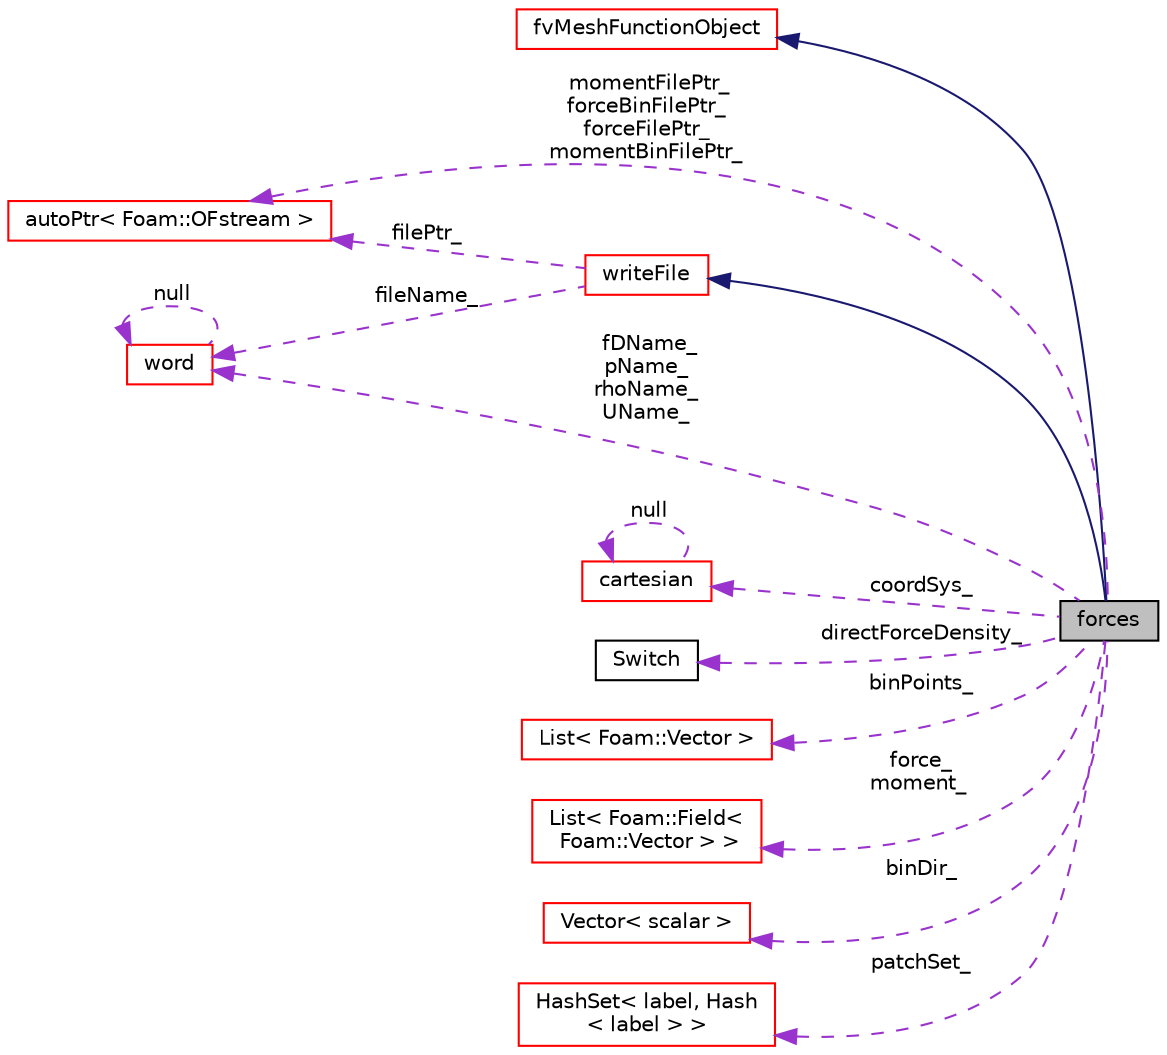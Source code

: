 digraph "forces"
{
  bgcolor="transparent";
  edge [fontname="Helvetica",fontsize="10",labelfontname="Helvetica",labelfontsize="10"];
  node [fontname="Helvetica",fontsize="10",shape=record];
  rankdir="LR";
  Node1 [label="forces",height=0.2,width=0.4,color="black", fillcolor="grey75", style="filled" fontcolor="black"];
  Node2 -> Node1 [dir="back",color="midnightblue",fontsize="10",style="solid",fontname="Helvetica"];
  Node2 [label="fvMeshFunctionObject",height=0.2,width=0.4,color="red",URL="$classFoam_1_1functionObjects_1_1fvMeshFunctionObject.html",tooltip="Specialization of Foam::functionObject for an Foam::fvMesh, providing a reference to the Foam::fvMesh..."];
  Node3 -> Node1 [dir="back",color="midnightblue",fontsize="10",style="solid",fontname="Helvetica"];
  Node3 [label="writeFile",height=0.2,width=0.4,color="red",URL="$classFoam_1_1functionObjects_1_1writeFile.html",tooltip="functionObject base class for writing single files "];
  Node4 -> Node3 [dir="back",color="darkorchid3",fontsize="10",style="dashed",label=" filePtr_" ,fontname="Helvetica"];
  Node4 [label="autoPtr\< Foam::OFstream \>",height=0.2,width=0.4,color="red",URL="$classFoam_1_1autoPtr.html"];
  Node5 -> Node3 [dir="back",color="darkorchid3",fontsize="10",style="dashed",label=" fileName_" ,fontname="Helvetica"];
  Node5 [label="word",height=0.2,width=0.4,color="red",URL="$classFoam_1_1word.html",tooltip="A class for handling words, derived from Foam::string. "];
  Node5 -> Node5 [dir="back",color="darkorchid3",fontsize="10",style="dashed",label=" null" ,fontname="Helvetica"];
  Node6 -> Node1 [dir="back",color="darkorchid3",fontsize="10",style="dashed",label=" coordSys_" ,fontname="Helvetica"];
  Node6 [label="cartesian",height=0.2,width=0.4,color="red",URL="$classFoam_1_1coordSystem_1_1cartesian.html",tooltip="A Cartesian coordinate system. "];
  Node6 -> Node6 [dir="back",color="darkorchid3",fontsize="10",style="dashed",label=" null" ,fontname="Helvetica"];
  Node7 -> Node1 [dir="back",color="darkorchid3",fontsize="10",style="dashed",label=" directForceDensity_" ,fontname="Helvetica"];
  Node7 [label="Switch",height=0.2,width=0.4,color="black",URL="$classFoam_1_1Switch.html",tooltip="A simple wrapper around bool so that it can be read as a word: true/false, on/off, yes/no, y/n, t/f, or none. "];
  Node4 -> Node1 [dir="back",color="darkorchid3",fontsize="10",style="dashed",label=" momentFilePtr_\nforceBinFilePtr_\nforceFilePtr_\nmomentBinFilePtr_" ,fontname="Helvetica"];
  Node8 -> Node1 [dir="back",color="darkorchid3",fontsize="10",style="dashed",label=" binPoints_" ,fontname="Helvetica"];
  Node8 [label="List\< Foam::Vector \>",height=0.2,width=0.4,color="red",URL="$classFoam_1_1List.html"];
  Node9 -> Node1 [dir="back",color="darkorchid3",fontsize="10",style="dashed",label=" force_\nmoment_" ,fontname="Helvetica"];
  Node9 [label="List\< Foam::Field\<\l Foam::Vector \> \>",height=0.2,width=0.4,color="red",URL="$classFoam_1_1List.html"];
  Node10 -> Node1 [dir="back",color="darkorchid3",fontsize="10",style="dashed",label=" binDir_" ,fontname="Helvetica"];
  Node10 [label="Vector\< scalar \>",height=0.2,width=0.4,color="red",URL="$classFoam_1_1Vector.html"];
  Node5 -> Node1 [dir="back",color="darkorchid3",fontsize="10",style="dashed",label=" fDName_\npName_\nrhoName_\nUName_" ,fontname="Helvetica"];
  Node11 -> Node1 [dir="back",color="darkorchid3",fontsize="10",style="dashed",label=" patchSet_" ,fontname="Helvetica"];
  Node11 [label="HashSet\< label, Hash\l\< label \> \>",height=0.2,width=0.4,color="red",URL="$classFoam_1_1HashSet.html"];
}
